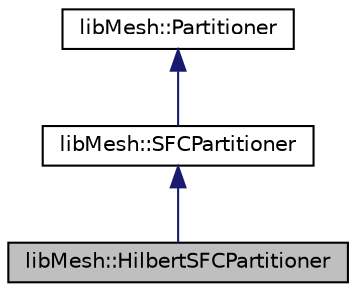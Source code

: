 digraph "libMesh::HilbertSFCPartitioner"
{
 // INTERACTIVE_SVG=YES
  edge [fontname="Helvetica",fontsize="10",labelfontname="Helvetica",labelfontsize="10"];
  node [fontname="Helvetica",fontsize="10",shape=record];
  Node1 [label="libMesh::HilbertSFCPartitioner",height=0.2,width=0.4,color="black", fillcolor="grey75", style="filled" fontcolor="black"];
  Node2 -> Node1 [dir="back",color="midnightblue",fontsize="10",style="solid",fontname="Helvetica"];
  Node2 [label="libMesh::SFCPartitioner",height=0.2,width=0.4,color="black", fillcolor="white", style="filled",URL="$classlibMesh_1_1SFCPartitioner.html",tooltip="The SFCPartitioner uses a Hilbert or Morton-ordered space filling curve to partition the elements..."];
  Node3 -> Node2 [dir="back",color="midnightblue",fontsize="10",style="solid",fontname="Helvetica"];
  Node3 [label="libMesh::Partitioner",height=0.2,width=0.4,color="black", fillcolor="white", style="filled",URL="$classlibMesh_1_1Partitioner.html",tooltip="The Partitioner class provides a uniform interface for partitioning algorithms. "];
}
